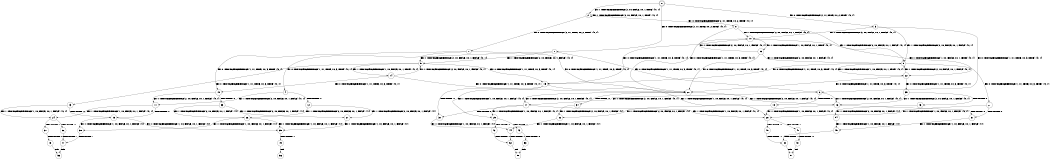 digraph BCG {
size = "7, 10.5";
center = TRUE;
node [shape = circle];
0 [peripheries = 2];
0 -> 1 [label = "EX !0 !ATOMIC_EXCH_BRANCH (2, +1, TRUE, +0, 2, TRUE) !{0, 1}"];
0 -> 2 [label = "EX !1 !ATOMIC_EXCH_BRANCH (2, +0, FALSE, +0, 1, TRUE) !{0, 1}"];
0 -> 3 [label = "EX !0 !ATOMIC_EXCH_BRANCH (2, +1, TRUE, +0, 2, TRUE) !{0, 1}"];
1 -> 4 [label = "EX !0 !ATOMIC_EXCH_BRANCH (1, +1, TRUE, +0, 3, TRUE) !{0, 1}"];
1 -> 5 [label = "EX !1 !ATOMIC_EXCH_BRANCH (2, +0, FALSE, +0, 1, FALSE) !{0, 1}"];
1 -> 6 [label = "EX !0 !ATOMIC_EXCH_BRANCH (1, +1, TRUE, +0, 3, TRUE) !{0, 1}"];
2 -> 2 [label = "EX !1 !ATOMIC_EXCH_BRANCH (2, +0, FALSE, +0, 1, TRUE) !{0, 1}"];
2 -> 7 [label = "EX !0 !ATOMIC_EXCH_BRANCH (2, +1, TRUE, +0, 2, TRUE) !{0, 1}"];
2 -> 8 [label = "EX !0 !ATOMIC_EXCH_BRANCH (2, +1, TRUE, +0, 2, TRUE) !{0, 1}"];
3 -> 9 [label = "EX !1 !ATOMIC_EXCH_BRANCH (2, +0, FALSE, +0, 1, FALSE) !{0, 1}"];
3 -> 6 [label = "EX !0 !ATOMIC_EXCH_BRANCH (1, +1, TRUE, +0, 3, TRUE) !{0, 1}"];
3 -> 10 [label = "EX !1 !ATOMIC_EXCH_BRANCH (2, +0, FALSE, +0, 1, FALSE) !{0, 1}"];
4 -> 11 [label = "EX !1 !ATOMIC_EXCH_BRANCH (2, +0, FALSE, +0, 1, FALSE) !{0, 1}"];
4 -> 12 [label = "TERMINATE !0"];
5 -> 13 [label = "EX !0 !ATOMIC_EXCH_BRANCH (1, +1, TRUE, +0, 3, TRUE) !{0, 1}"];
5 -> 14 [label = "EX !1 !ATOMIC_EXCH_BRANCH (1, +0, FALSE, +0, 1, TRUE) !{0, 1}"];
5 -> 15 [label = "EX !0 !ATOMIC_EXCH_BRANCH (1, +1, TRUE, +0, 3, TRUE) !{0, 1}"];
6 -> 16 [label = "EX !1 !ATOMIC_EXCH_BRANCH (2, +0, FALSE, +0, 1, FALSE) !{0, 1}"];
6 -> 17 [label = "EX !1 !ATOMIC_EXCH_BRANCH (2, +0, FALSE, +0, 1, FALSE) !{0, 1}"];
6 -> 18 [label = "TERMINATE !0"];
7 -> 19 [label = "EX !0 !ATOMIC_EXCH_BRANCH (1, +1, TRUE, +0, 3, TRUE) !{0, 1}"];
7 -> 5 [label = "EX !1 !ATOMIC_EXCH_BRANCH (2, +0, FALSE, +0, 1, FALSE) !{0, 1}"];
7 -> 20 [label = "EX !0 !ATOMIC_EXCH_BRANCH (1, +1, TRUE, +0, 3, TRUE) !{0, 1}"];
8 -> 9 [label = "EX !1 !ATOMIC_EXCH_BRANCH (2, +0, FALSE, +0, 1, FALSE) !{0, 1}"];
8 -> 20 [label = "EX !0 !ATOMIC_EXCH_BRANCH (1, +1, TRUE, +0, 3, TRUE) !{0, 1}"];
8 -> 10 [label = "EX !1 !ATOMIC_EXCH_BRANCH (2, +0, FALSE, +0, 1, FALSE) !{0, 1}"];
9 -> 21 [label = "EX !0 !ATOMIC_EXCH_BRANCH (1, +1, TRUE, +0, 3, TRUE) !{0, 1}"];
9 -> 22 [label = "EX !1 !ATOMIC_EXCH_BRANCH (1, +0, FALSE, +0, 1, TRUE) !{0, 1}"];
9 -> 15 [label = "EX !0 !ATOMIC_EXCH_BRANCH (1, +1, TRUE, +0, 3, TRUE) !{0, 1}"];
10 -> 22 [label = "EX !1 !ATOMIC_EXCH_BRANCH (1, +0, FALSE, +0, 1, TRUE) !{0, 1}"];
10 -> 15 [label = "EX !0 !ATOMIC_EXCH_BRANCH (1, +1, TRUE, +0, 3, TRUE) !{0, 1}"];
10 -> 23 [label = "EX !1 !ATOMIC_EXCH_BRANCH (1, +0, FALSE, +0, 1, TRUE) !{0, 1}"];
11 -> 24 [label = "EX !1 !ATOMIC_EXCH_BRANCH (1, +0, FALSE, +0, 1, FALSE) !{0, 1}"];
11 -> 25 [label = "TERMINATE !0"];
12 -> 26 [label = "EX !1 !ATOMIC_EXCH_BRANCH (2, +0, FALSE, +0, 1, FALSE) !{1}"];
12 -> 27 [label = "EX !1 !ATOMIC_EXCH_BRANCH (2, +0, FALSE, +0, 1, FALSE) !{1}"];
13 -> 24 [label = "EX !1 !ATOMIC_EXCH_BRANCH (1, +0, FALSE, +0, 1, FALSE) !{0, 1}"];
13 -> 25 [label = "TERMINATE !0"];
14 -> 19 [label = "EX !0 !ATOMIC_EXCH_BRANCH (1, +1, TRUE, +0, 3, TRUE) !{0, 1}"];
14 -> 5 [label = "EX !1 !ATOMIC_EXCH_BRANCH (2, +0, FALSE, +0, 1, FALSE) !{0, 1}"];
14 -> 20 [label = "EX !0 !ATOMIC_EXCH_BRANCH (1, +1, TRUE, +0, 3, TRUE) !{0, 1}"];
15 -> 28 [label = "EX !1 !ATOMIC_EXCH_BRANCH (1, +0, FALSE, +0, 1, FALSE) !{0, 1}"];
15 -> 29 [label = "EX !1 !ATOMIC_EXCH_BRANCH (1, +0, FALSE, +0, 1, FALSE) !{0, 1}"];
15 -> 30 [label = "TERMINATE !0"];
16 -> 28 [label = "EX !1 !ATOMIC_EXCH_BRANCH (1, +0, FALSE, +0, 1, FALSE) !{0, 1}"];
16 -> 31 [label = "TERMINATE !0"];
17 -> 28 [label = "EX !1 !ATOMIC_EXCH_BRANCH (1, +0, FALSE, +0, 1, FALSE) !{0, 1}"];
17 -> 29 [label = "EX !1 !ATOMIC_EXCH_BRANCH (1, +0, FALSE, +0, 1, FALSE) !{0, 1}"];
17 -> 30 [label = "TERMINATE !0"];
18 -> 32 [label = "EX !1 !ATOMIC_EXCH_BRANCH (2, +0, FALSE, +0, 1, FALSE) !{1}"];
19 -> 11 [label = "EX !1 !ATOMIC_EXCH_BRANCH (2, +0, FALSE, +0, 1, FALSE) !{0, 1}"];
19 -> 33 [label = "TERMINATE !0"];
20 -> 16 [label = "EX !1 !ATOMIC_EXCH_BRANCH (2, +0, FALSE, +0, 1, FALSE) !{0, 1}"];
20 -> 17 [label = "EX !1 !ATOMIC_EXCH_BRANCH (2, +0, FALSE, +0, 1, FALSE) !{0, 1}"];
20 -> 34 [label = "TERMINATE !0"];
21 -> 28 [label = "EX !1 !ATOMIC_EXCH_BRANCH (1, +0, FALSE, +0, 1, FALSE) !{0, 1}"];
21 -> 31 [label = "TERMINATE !0"];
22 -> 35 [label = "EX !0 !ATOMIC_EXCH_BRANCH (1, +1, TRUE, +0, 3, TRUE) !{0, 1}"];
22 -> 9 [label = "EX !1 !ATOMIC_EXCH_BRANCH (2, +0, FALSE, +0, 1, FALSE) !{0, 1}"];
22 -> 20 [label = "EX !0 !ATOMIC_EXCH_BRANCH (1, +1, TRUE, +0, 3, TRUE) !{0, 1}"];
23 -> 9 [label = "EX !1 !ATOMIC_EXCH_BRANCH (2, +0, FALSE, +0, 1, FALSE) !{0, 1}"];
23 -> 20 [label = "EX !0 !ATOMIC_EXCH_BRANCH (1, +1, TRUE, +0, 3, TRUE) !{0, 1}"];
23 -> 10 [label = "EX !1 !ATOMIC_EXCH_BRANCH (2, +0, FALSE, +0, 1, FALSE) !{0, 1}"];
24 -> 36 [label = "TERMINATE !0"];
24 -> 37 [label = "TERMINATE !1"];
25 -> 38 [label = "EX !1 !ATOMIC_EXCH_BRANCH (1, +0, FALSE, +0, 1, FALSE) !{1}"];
25 -> 39 [label = "EX !1 !ATOMIC_EXCH_BRANCH (1, +0, FALSE, +0, 1, FALSE) !{1}"];
26 -> 38 [label = "EX !1 !ATOMIC_EXCH_BRANCH (1, +0, FALSE, +0, 1, FALSE) !{1}"];
26 -> 39 [label = "EX !1 !ATOMIC_EXCH_BRANCH (1, +0, FALSE, +0, 1, FALSE) !{1}"];
27 -> 39 [label = "EX !1 !ATOMIC_EXCH_BRANCH (1, +0, FALSE, +0, 1, FALSE) !{1}"];
28 -> 40 [label = "TERMINATE !0"];
28 -> 41 [label = "TERMINATE !1"];
29 -> 42 [label = "TERMINATE !0"];
29 -> 43 [label = "TERMINATE !1"];
30 -> 44 [label = "EX !1 !ATOMIC_EXCH_BRANCH (1, +0, FALSE, +0, 1, FALSE) !{1}"];
31 -> 45 [label = "EX !1 !ATOMIC_EXCH_BRANCH (1, +0, FALSE, +0, 1, FALSE) !{1}"];
32 -> 44 [label = "EX !1 !ATOMIC_EXCH_BRANCH (1, +0, FALSE, +0, 1, FALSE) !{1}"];
33 -> 26 [label = "EX !1 !ATOMIC_EXCH_BRANCH (2, +0, FALSE, +0, 1, FALSE) !{1}"];
33 -> 27 [label = "EX !1 !ATOMIC_EXCH_BRANCH (2, +0, FALSE, +0, 1, FALSE) !{1}"];
34 -> 32 [label = "EX !1 !ATOMIC_EXCH_BRANCH (2, +0, FALSE, +0, 1, FALSE) !{1}"];
35 -> 16 [label = "EX !1 !ATOMIC_EXCH_BRANCH (2, +0, FALSE, +0, 1, FALSE) !{0, 1}"];
35 -> 46 [label = "TERMINATE !0"];
36 -> 47 [label = "TERMINATE !1"];
37 -> 48 [label = "TERMINATE !0"];
38 -> 47 [label = "TERMINATE !1"];
39 -> 49 [label = "TERMINATE !1"];
40 -> 50 [label = "TERMINATE !1"];
41 -> 51 [label = "TERMINATE !0"];
42 -> 52 [label = "TERMINATE !1"];
43 -> 53 [label = "TERMINATE !0"];
44 -> 52 [label = "TERMINATE !1"];
45 -> 50 [label = "TERMINATE !1"];
46 -> 54 [label = "EX !1 !ATOMIC_EXCH_BRANCH (2, +0, FALSE, +0, 1, FALSE) !{1}"];
47 -> 55 [label = "exit"];
48 -> 55 [label = "exit"];
49 -> 56 [label = "exit"];
50 -> 57 [label = "exit"];
51 -> 57 [label = "exit"];
52 -> 58 [label = "exit"];
53 -> 58 [label = "exit"];
54 -> 45 [label = "EX !1 !ATOMIC_EXCH_BRANCH (1, +0, FALSE, +0, 1, FALSE) !{1}"];
}
